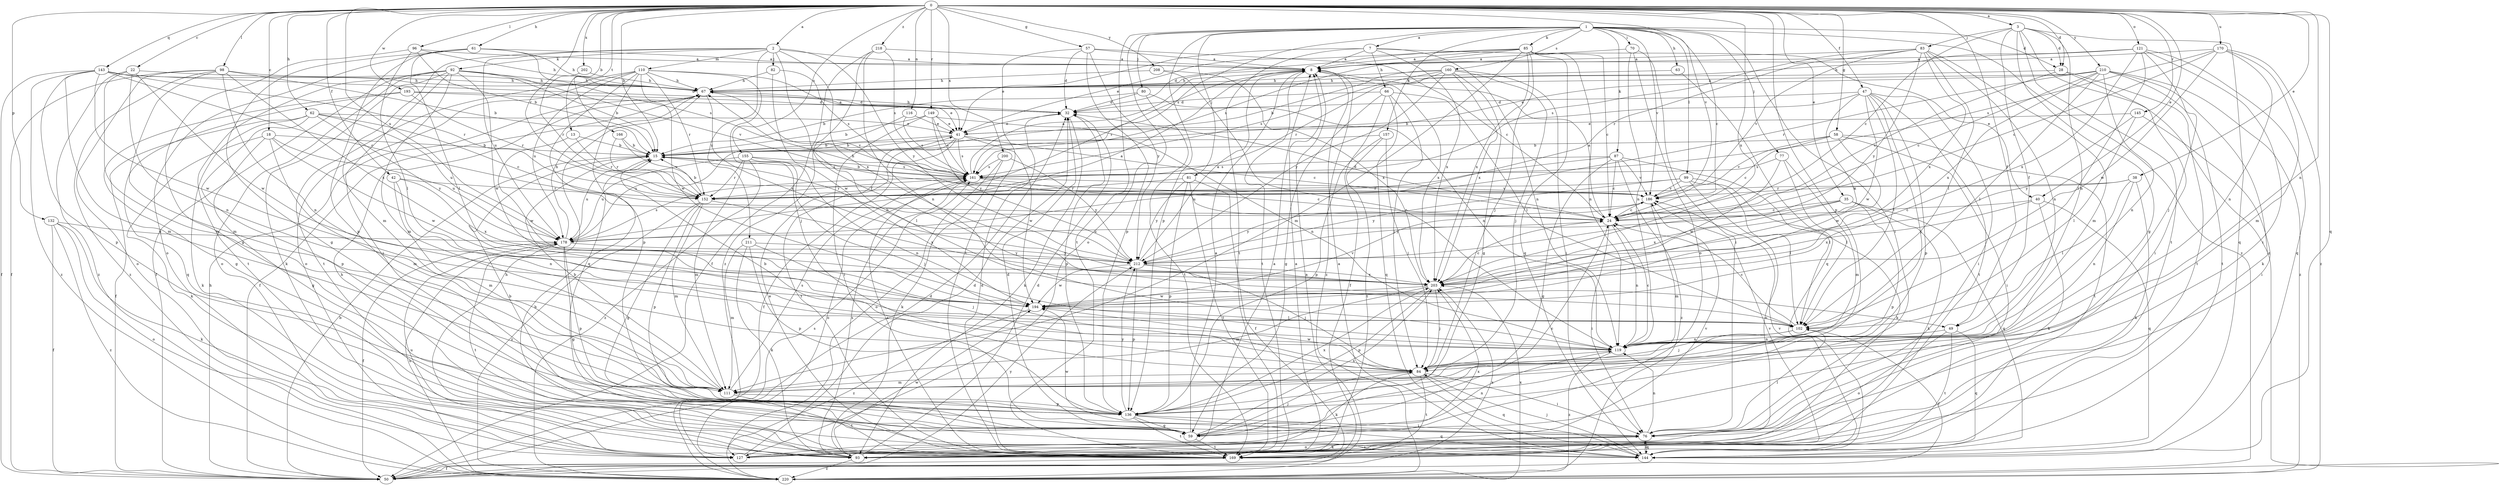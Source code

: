 strict digraph  {
0;
1;
2;
3;
7;
8;
13;
15;
18;
22;
24;
28;
32;
35;
38;
40;
41;
42;
47;
49;
50;
57;
58;
59;
61;
62;
63;
66;
67;
70;
76;
77;
80;
81;
82;
83;
84;
85;
87;
92;
93;
96;
98;
99;
102;
110;
111;
116;
119;
121;
127;
132;
136;
143;
144;
145;
149;
152;
155;
157;
160;
161;
166;
169;
170;
178;
186;
193;
194;
200;
202;
203;
208;
210;
211;
212;
218;
220;
0 -> 2  [label=a];
0 -> 3  [label=a];
0 -> 13  [label=b];
0 -> 15  [label=b];
0 -> 18  [label=c];
0 -> 22  [label=c];
0 -> 28  [label=d];
0 -> 35  [label=e];
0 -> 38  [label=e];
0 -> 40  [label=e];
0 -> 42  [label=f];
0 -> 47  [label=f];
0 -> 49  [label=f];
0 -> 57  [label=g];
0 -> 58  [label=g];
0 -> 61  [label=h];
0 -> 62  [label=h];
0 -> 96  [label=l];
0 -> 98  [label=l];
0 -> 116  [label=n];
0 -> 119  [label=n];
0 -> 121  [label=o];
0 -> 132  [label=p];
0 -> 136  [label=p];
0 -> 143  [label=q];
0 -> 144  [label=q];
0 -> 145  [label=r];
0 -> 149  [label=r];
0 -> 152  [label=r];
0 -> 155  [label=s];
0 -> 166  [label=t];
0 -> 170  [label=u];
0 -> 178  [label=u];
0 -> 186  [label=v];
0 -> 193  [label=w];
0 -> 200  [label=x];
0 -> 202  [label=x];
0 -> 203  [label=x];
0 -> 208  [label=y];
0 -> 210  [label=y];
0 -> 218  [label=z];
1 -> 7  [label=a];
1 -> 24  [label=c];
1 -> 28  [label=d];
1 -> 63  [label=h];
1 -> 70  [label=i];
1 -> 76  [label=i];
1 -> 77  [label=j];
1 -> 80  [label=j];
1 -> 81  [label=j];
1 -> 85  [label=k];
1 -> 87  [label=k];
1 -> 99  [label=l];
1 -> 127  [label=o];
1 -> 136  [label=p];
1 -> 157  [label=s];
1 -> 160  [label=s];
1 -> 161  [label=s];
1 -> 169  [label=t];
1 -> 186  [label=v];
1 -> 220  [label=z];
2 -> 8  [label=a];
2 -> 49  [label=f];
2 -> 82  [label=j];
2 -> 92  [label=k];
2 -> 110  [label=m];
2 -> 111  [label=m];
2 -> 178  [label=u];
2 -> 203  [label=x];
2 -> 211  [label=y];
2 -> 212  [label=y];
3 -> 24  [label=c];
3 -> 28  [label=d];
3 -> 49  [label=f];
3 -> 59  [label=g];
3 -> 83  [label=j];
3 -> 119  [label=n];
3 -> 144  [label=q];
3 -> 169  [label=t];
3 -> 220  [label=z];
7 -> 8  [label=a];
7 -> 40  [label=e];
7 -> 41  [label=e];
7 -> 66  [label=h];
7 -> 119  [label=n];
7 -> 169  [label=t];
7 -> 203  [label=x];
8 -> 67  [label=h];
8 -> 152  [label=r];
8 -> 169  [label=t];
8 -> 203  [label=x];
8 -> 220  [label=z];
13 -> 15  [label=b];
13 -> 152  [label=r];
13 -> 194  [label=w];
15 -> 161  [label=s];
15 -> 178  [label=u];
18 -> 15  [label=b];
18 -> 59  [label=g];
18 -> 93  [label=k];
18 -> 111  [label=m];
18 -> 178  [label=u];
18 -> 194  [label=w];
22 -> 67  [label=h];
22 -> 111  [label=m];
22 -> 119  [label=n];
22 -> 194  [label=w];
22 -> 220  [label=z];
24 -> 8  [label=a];
24 -> 32  [label=d];
24 -> 67  [label=h];
24 -> 76  [label=i];
24 -> 119  [label=n];
24 -> 178  [label=u];
28 -> 24  [label=c];
28 -> 67  [label=h];
28 -> 76  [label=i];
28 -> 169  [label=t];
32 -> 41  [label=e];
32 -> 67  [label=h];
32 -> 93  [label=k];
32 -> 136  [label=p];
35 -> 24  [label=c];
35 -> 93  [label=k];
35 -> 136  [label=p];
35 -> 144  [label=q];
35 -> 203  [label=x];
35 -> 212  [label=y];
38 -> 93  [label=k];
38 -> 102  [label=l];
38 -> 119  [label=n];
38 -> 152  [label=r];
38 -> 186  [label=v];
40 -> 24  [label=c];
40 -> 93  [label=k];
40 -> 144  [label=q];
40 -> 203  [label=x];
41 -> 15  [label=b];
41 -> 24  [label=c];
41 -> 50  [label=f];
41 -> 161  [label=s];
41 -> 169  [label=t];
41 -> 178  [label=u];
41 -> 194  [label=w];
42 -> 111  [label=m];
42 -> 119  [label=n];
42 -> 152  [label=r];
42 -> 203  [label=x];
47 -> 15  [label=b];
47 -> 32  [label=d];
47 -> 76  [label=i];
47 -> 84  [label=j];
47 -> 102  [label=l];
47 -> 136  [label=p];
47 -> 169  [label=t];
47 -> 194  [label=w];
47 -> 203  [label=x];
49 -> 119  [label=n];
49 -> 127  [label=o];
49 -> 144  [label=q];
49 -> 169  [label=t];
50 -> 15  [label=b];
50 -> 32  [label=d];
50 -> 67  [label=h];
50 -> 203  [label=x];
50 -> 212  [label=y];
57 -> 8  [label=a];
57 -> 24  [label=c];
57 -> 32  [label=d];
57 -> 136  [label=p];
57 -> 169  [label=t];
57 -> 212  [label=y];
58 -> 15  [label=b];
58 -> 24  [label=c];
58 -> 76  [label=i];
58 -> 169  [label=t];
58 -> 186  [label=v];
58 -> 194  [label=w];
59 -> 8  [label=a];
59 -> 15  [label=b];
59 -> 24  [label=c];
59 -> 32  [label=d];
59 -> 84  [label=j];
59 -> 119  [label=n];
59 -> 169  [label=t];
59 -> 203  [label=x];
61 -> 8  [label=a];
61 -> 59  [label=g];
61 -> 67  [label=h];
61 -> 102  [label=l];
61 -> 127  [label=o];
61 -> 136  [label=p];
61 -> 161  [label=s];
62 -> 24  [label=c];
62 -> 41  [label=e];
62 -> 50  [label=f];
62 -> 93  [label=k];
62 -> 136  [label=p];
62 -> 178  [label=u];
62 -> 212  [label=y];
63 -> 67  [label=h];
63 -> 144  [label=q];
66 -> 32  [label=d];
66 -> 50  [label=f];
66 -> 59  [label=g];
66 -> 84  [label=j];
66 -> 102  [label=l];
66 -> 144  [label=q];
67 -> 32  [label=d];
67 -> 50  [label=f];
67 -> 186  [label=v];
67 -> 203  [label=x];
70 -> 8  [label=a];
70 -> 76  [label=i];
70 -> 119  [label=n];
70 -> 127  [label=o];
76 -> 93  [label=k];
76 -> 102  [label=l];
76 -> 119  [label=n];
76 -> 127  [label=o];
76 -> 144  [label=q];
76 -> 194  [label=w];
77 -> 102  [label=l];
77 -> 111  [label=m];
77 -> 161  [label=s];
77 -> 194  [label=w];
80 -> 15  [label=b];
80 -> 32  [label=d];
80 -> 119  [label=n];
80 -> 169  [label=t];
81 -> 50  [label=f];
81 -> 136  [label=p];
81 -> 152  [label=r];
81 -> 169  [label=t];
81 -> 212  [label=y];
82 -> 67  [label=h];
82 -> 161  [label=s];
82 -> 194  [label=w];
83 -> 8  [label=a];
83 -> 102  [label=l];
83 -> 111  [label=m];
83 -> 119  [label=n];
83 -> 152  [label=r];
83 -> 161  [label=s];
83 -> 186  [label=v];
83 -> 203  [label=x];
83 -> 212  [label=y];
84 -> 15  [label=b];
84 -> 76  [label=i];
84 -> 93  [label=k];
84 -> 111  [label=m];
84 -> 144  [label=q];
84 -> 169  [label=t];
84 -> 194  [label=w];
85 -> 8  [label=a];
85 -> 24  [label=c];
85 -> 32  [label=d];
85 -> 41  [label=e];
85 -> 84  [label=j];
85 -> 111  [label=m];
85 -> 119  [label=n];
85 -> 144  [label=q];
85 -> 161  [label=s];
85 -> 203  [label=x];
87 -> 24  [label=c];
87 -> 59  [label=g];
87 -> 102  [label=l];
87 -> 161  [label=s];
87 -> 178  [label=u];
87 -> 186  [label=v];
87 -> 220  [label=z];
92 -> 15  [label=b];
92 -> 50  [label=f];
92 -> 67  [label=h];
92 -> 76  [label=i];
92 -> 93  [label=k];
92 -> 111  [label=m];
92 -> 127  [label=o];
92 -> 169  [label=t];
92 -> 186  [label=v];
92 -> 194  [label=w];
93 -> 32  [label=d];
93 -> 67  [label=h];
93 -> 76  [label=i];
93 -> 161  [label=s];
93 -> 194  [label=w];
93 -> 220  [label=z];
96 -> 8  [label=a];
96 -> 15  [label=b];
96 -> 59  [label=g];
96 -> 67  [label=h];
96 -> 102  [label=l];
98 -> 15  [label=b];
98 -> 50  [label=f];
98 -> 67  [label=h];
98 -> 111  [label=m];
98 -> 119  [label=n];
98 -> 127  [label=o];
98 -> 203  [label=x];
98 -> 220  [label=z];
99 -> 93  [label=k];
99 -> 102  [label=l];
99 -> 127  [label=o];
99 -> 152  [label=r];
99 -> 186  [label=v];
99 -> 212  [label=y];
102 -> 24  [label=c];
102 -> 50  [label=f];
102 -> 84  [label=j];
102 -> 119  [label=n];
110 -> 41  [label=e];
110 -> 67  [label=h];
110 -> 84  [label=j];
110 -> 127  [label=o];
110 -> 136  [label=p];
110 -> 144  [label=q];
110 -> 152  [label=r];
110 -> 169  [label=t];
110 -> 178  [label=u];
110 -> 194  [label=w];
111 -> 15  [label=b];
111 -> 136  [label=p];
111 -> 161  [label=s];
111 -> 169  [label=t];
116 -> 41  [label=e];
116 -> 102  [label=l];
116 -> 161  [label=s];
119 -> 24  [label=c];
119 -> 84  [label=j];
119 -> 220  [label=z];
121 -> 8  [label=a];
121 -> 67  [label=h];
121 -> 76  [label=i];
121 -> 84  [label=j];
121 -> 102  [label=l];
121 -> 144  [label=q];
121 -> 203  [label=x];
127 -> 8  [label=a];
127 -> 32  [label=d];
127 -> 178  [label=u];
127 -> 186  [label=v];
127 -> 203  [label=x];
132 -> 50  [label=f];
132 -> 93  [label=k];
132 -> 127  [label=o];
132 -> 178  [label=u];
132 -> 220  [label=z];
136 -> 59  [label=g];
136 -> 76  [label=i];
136 -> 144  [label=q];
136 -> 169  [label=t];
136 -> 203  [label=x];
136 -> 212  [label=y];
143 -> 24  [label=c];
143 -> 32  [label=d];
143 -> 50  [label=f];
143 -> 67  [label=h];
143 -> 111  [label=m];
143 -> 136  [label=p];
143 -> 152  [label=r];
143 -> 194  [label=w];
143 -> 220  [label=z];
144 -> 8  [label=a];
144 -> 15  [label=b];
144 -> 76  [label=i];
144 -> 84  [label=j];
144 -> 186  [label=v];
145 -> 41  [label=e];
145 -> 76  [label=i];
145 -> 102  [label=l];
145 -> 212  [label=y];
149 -> 15  [label=b];
149 -> 41  [label=e];
149 -> 76  [label=i];
149 -> 119  [label=n];
149 -> 161  [label=s];
149 -> 212  [label=y];
152 -> 15  [label=b];
152 -> 59  [label=g];
152 -> 111  [label=m];
152 -> 136  [label=p];
152 -> 203  [label=x];
152 -> 220  [label=z];
155 -> 84  [label=j];
155 -> 111  [label=m];
155 -> 119  [label=n];
155 -> 152  [label=r];
155 -> 161  [label=s];
155 -> 178  [label=u];
155 -> 220  [label=z];
157 -> 15  [label=b];
157 -> 84  [label=j];
157 -> 136  [label=p];
157 -> 169  [label=t];
160 -> 15  [label=b];
160 -> 59  [label=g];
160 -> 67  [label=h];
160 -> 76  [label=i];
160 -> 84  [label=j];
160 -> 152  [label=r];
160 -> 161  [label=s];
160 -> 203  [label=x];
160 -> 212  [label=y];
161 -> 8  [label=a];
161 -> 15  [label=b];
161 -> 24  [label=c];
161 -> 127  [label=o];
161 -> 152  [label=r];
161 -> 186  [label=v];
166 -> 15  [label=b];
166 -> 152  [label=r];
166 -> 186  [label=v];
169 -> 8  [label=a];
169 -> 32  [label=d];
169 -> 41  [label=e];
169 -> 50  [label=f];
169 -> 67  [label=h];
169 -> 161  [label=s];
169 -> 186  [label=v];
170 -> 8  [label=a];
170 -> 24  [label=c];
170 -> 111  [label=m];
170 -> 119  [label=n];
170 -> 161  [label=s];
170 -> 194  [label=w];
170 -> 220  [label=z];
178 -> 8  [label=a];
178 -> 50  [label=f];
178 -> 59  [label=g];
178 -> 67  [label=h];
178 -> 136  [label=p];
178 -> 161  [label=s];
178 -> 169  [label=t];
178 -> 212  [label=y];
186 -> 24  [label=c];
186 -> 111  [label=m];
186 -> 212  [label=y];
193 -> 32  [label=d];
193 -> 41  [label=e];
193 -> 59  [label=g];
193 -> 144  [label=q];
193 -> 152  [label=r];
194 -> 102  [label=l];
194 -> 186  [label=v];
194 -> 220  [label=z];
200 -> 93  [label=k];
200 -> 127  [label=o];
200 -> 161  [label=s];
200 -> 212  [label=y];
202 -> 67  [label=h];
202 -> 152  [label=r];
203 -> 24  [label=c];
203 -> 84  [label=j];
203 -> 111  [label=m];
203 -> 136  [label=p];
203 -> 194  [label=w];
208 -> 67  [label=h];
208 -> 119  [label=n];
208 -> 203  [label=x];
210 -> 24  [label=c];
210 -> 41  [label=e];
210 -> 67  [label=h];
210 -> 93  [label=k];
210 -> 102  [label=l];
210 -> 119  [label=n];
210 -> 152  [label=r];
210 -> 169  [label=t];
210 -> 203  [label=x];
210 -> 220  [label=z];
211 -> 84  [label=j];
211 -> 93  [label=k];
211 -> 111  [label=m];
211 -> 136  [label=p];
211 -> 212  [label=y];
212 -> 8  [label=a];
212 -> 15  [label=b];
212 -> 84  [label=j];
212 -> 136  [label=p];
212 -> 194  [label=w];
212 -> 203  [label=x];
218 -> 8  [label=a];
218 -> 50  [label=f];
218 -> 119  [label=n];
218 -> 161  [label=s];
218 -> 220  [label=z];
220 -> 8  [label=a];
220 -> 161  [label=s];
220 -> 178  [label=u];
220 -> 203  [label=x];
}
